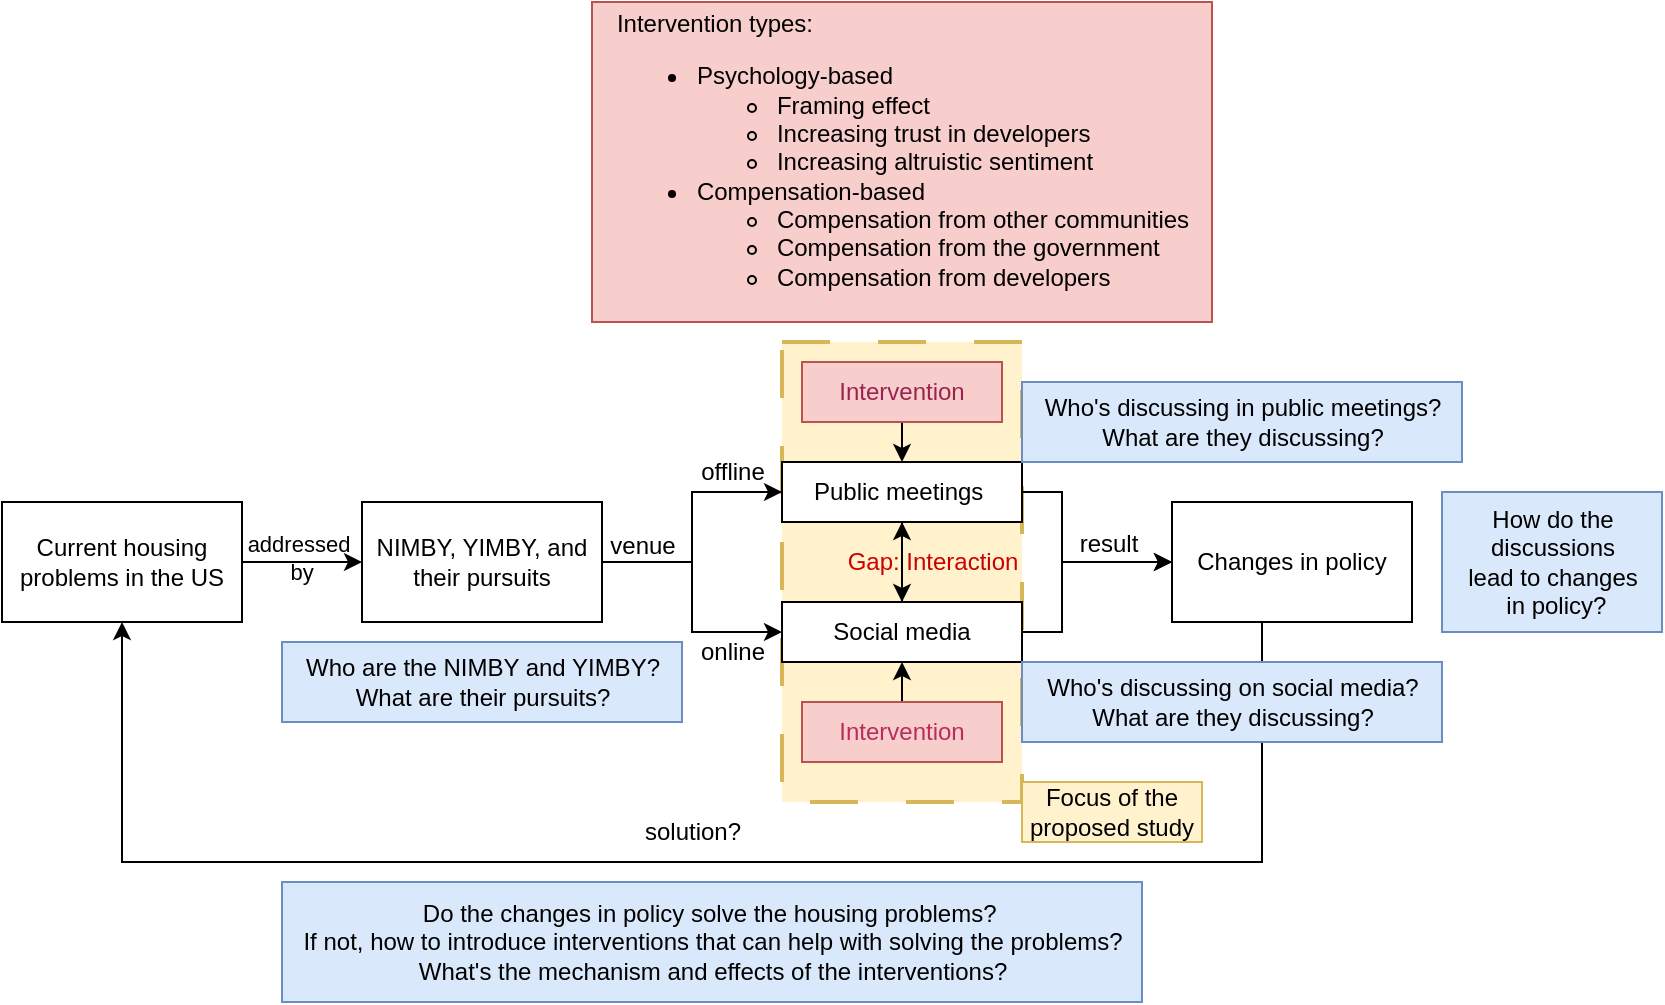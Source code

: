 <mxfile version="21.6.1" type="github">
  <diagram name="Page-1" id="QFeVosU6VZyB3Q-VxHwe">
    <mxGraphModel dx="857" dy="570" grid="1" gridSize="10" guides="1" tooltips="1" connect="1" arrows="1" fold="1" page="1" pageScale="1" pageWidth="850" pageHeight="1100" math="0" shadow="0">
      <root>
        <mxCell id="0" />
        <mxCell id="1" parent="0" />
        <mxCell id="cUflrHvp2M4KVQtTYE87-36" value="" style="rounded=0;whiteSpace=wrap;html=1;fillColor=#fff2cc;dashed=1;dashPattern=12 12;strokeColor=#d6b656;strokeWidth=2;perimeterSpacing=0;fillStyle=solid;" vertex="1" parent="1">
          <mxGeometry x="390" y="170" width="120" height="230" as="geometry" />
        </mxCell>
        <mxCell id="cUflrHvp2M4KVQtTYE87-2" style="edgeStyle=orthogonalEdgeStyle;rounded=0;orthogonalLoop=1;jettySize=auto;html=1;exitX=1;exitY=0.5;exitDx=0;exitDy=0;entryX=0;entryY=0.5;entryDx=0;entryDy=0;" edge="1" parent="1" source="cUflrHvp2M4KVQtTYE87-1" target="cUflrHvp2M4KVQtTYE87-3">
          <mxGeometry relative="1" as="geometry">
            <mxPoint x="170" y="310" as="targetPoint" />
          </mxGeometry>
        </mxCell>
        <mxCell id="cUflrHvp2M4KVQtTYE87-18" value="addressed&lt;br&gt;&amp;nbsp;by" style="edgeLabel;html=1;align=center;verticalAlign=middle;resizable=0;points=[];labelBackgroundColor=none;" vertex="1" connectable="0" parent="cUflrHvp2M4KVQtTYE87-2">
          <mxGeometry x="-0.337" y="1" relative="1" as="geometry">
            <mxPoint x="8" y="-1" as="offset" />
          </mxGeometry>
        </mxCell>
        <mxCell id="cUflrHvp2M4KVQtTYE87-1" value="Current housing problems in the US" style="rounded=0;whiteSpace=wrap;html=1;" vertex="1" parent="1">
          <mxGeometry y="250" width="120" height="60" as="geometry" />
        </mxCell>
        <mxCell id="cUflrHvp2M4KVQtTYE87-5" style="edgeStyle=orthogonalEdgeStyle;rounded=0;orthogonalLoop=1;jettySize=auto;html=1;exitX=1;exitY=0.5;exitDx=0;exitDy=0;" edge="1" parent="1" source="cUflrHvp2M4KVQtTYE87-3" target="cUflrHvp2M4KVQtTYE87-4">
          <mxGeometry relative="1" as="geometry" />
        </mxCell>
        <mxCell id="cUflrHvp2M4KVQtTYE87-8" style="edgeStyle=orthogonalEdgeStyle;rounded=0;orthogonalLoop=1;jettySize=auto;html=1;exitX=1;exitY=0.5;exitDx=0;exitDy=0;entryX=0;entryY=0.5;entryDx=0;entryDy=0;" edge="1" parent="1" source="cUflrHvp2M4KVQtTYE87-3" target="cUflrHvp2M4KVQtTYE87-7">
          <mxGeometry relative="1" as="geometry" />
        </mxCell>
        <mxCell id="cUflrHvp2M4KVQtTYE87-3" value="NIMBY, YIMBY, and their pursuits" style="rounded=0;whiteSpace=wrap;html=1;" vertex="1" parent="1">
          <mxGeometry x="180" y="250" width="120" height="60" as="geometry" />
        </mxCell>
        <mxCell id="cUflrHvp2M4KVQtTYE87-11" style="edgeStyle=orthogonalEdgeStyle;rounded=0;orthogonalLoop=1;jettySize=auto;html=1;exitX=1;exitY=0.5;exitDx=0;exitDy=0;entryX=0;entryY=0.5;entryDx=0;entryDy=0;" edge="1" parent="1" source="cUflrHvp2M4KVQtTYE87-4" target="cUflrHvp2M4KVQtTYE87-10">
          <mxGeometry relative="1" as="geometry">
            <Array as="points">
              <mxPoint x="530" y="245" />
              <mxPoint x="530" y="280" />
            </Array>
          </mxGeometry>
        </mxCell>
        <mxCell id="cUflrHvp2M4KVQtTYE87-16" style="edgeStyle=orthogonalEdgeStyle;rounded=0;orthogonalLoop=1;jettySize=auto;html=1;exitX=0.5;exitY=1;exitDx=0;exitDy=0;" edge="1" parent="1" source="cUflrHvp2M4KVQtTYE87-4" target="cUflrHvp2M4KVQtTYE87-7">
          <mxGeometry relative="1" as="geometry" />
        </mxCell>
        <mxCell id="cUflrHvp2M4KVQtTYE87-4" value="Public meetings&amp;nbsp;" style="rounded=0;whiteSpace=wrap;html=1;" vertex="1" parent="1">
          <mxGeometry x="390" y="230" width="120" height="30" as="geometry" />
        </mxCell>
        <mxCell id="cUflrHvp2M4KVQtTYE87-15" style="edgeStyle=orthogonalEdgeStyle;rounded=0;orthogonalLoop=1;jettySize=auto;html=1;exitX=0.5;exitY=0;exitDx=0;exitDy=0;entryX=0.5;entryY=1;entryDx=0;entryDy=0;" edge="1" parent="1" source="cUflrHvp2M4KVQtTYE87-6" target="cUflrHvp2M4KVQtTYE87-7">
          <mxGeometry relative="1" as="geometry" />
        </mxCell>
        <mxCell id="cUflrHvp2M4KVQtTYE87-6" value="&lt;font color=&quot;#b92d5d&quot;&gt;Intervention&lt;/font&gt;" style="rounded=0;whiteSpace=wrap;html=1;fillColor=#f8cecc;strokeColor=#b85450;" vertex="1" parent="1">
          <mxGeometry x="400" y="350" width="100" height="30" as="geometry" />
        </mxCell>
        <mxCell id="cUflrHvp2M4KVQtTYE87-17" style="edgeStyle=orthogonalEdgeStyle;rounded=0;orthogonalLoop=1;jettySize=auto;html=1;exitX=0.5;exitY=0;exitDx=0;exitDy=0;entryX=0.5;entryY=1;entryDx=0;entryDy=0;" edge="1" parent="1" source="cUflrHvp2M4KVQtTYE87-7" target="cUflrHvp2M4KVQtTYE87-4">
          <mxGeometry relative="1" as="geometry" />
        </mxCell>
        <mxCell id="cUflrHvp2M4KVQtTYE87-23" style="edgeStyle=orthogonalEdgeStyle;rounded=0;orthogonalLoop=1;jettySize=auto;html=1;exitX=1;exitY=0.5;exitDx=0;exitDy=0;entryX=0;entryY=0.5;entryDx=0;entryDy=0;" edge="1" parent="1" source="cUflrHvp2M4KVQtTYE87-7" target="cUflrHvp2M4KVQtTYE87-10">
          <mxGeometry relative="1" as="geometry">
            <Array as="points">
              <mxPoint x="530" y="315" />
              <mxPoint x="530" y="280" />
            </Array>
          </mxGeometry>
        </mxCell>
        <mxCell id="cUflrHvp2M4KVQtTYE87-7" value="Social media" style="rounded=0;whiteSpace=wrap;html=1;" vertex="1" parent="1">
          <mxGeometry x="390" y="300" width="120" height="30" as="geometry" />
        </mxCell>
        <mxCell id="cUflrHvp2M4KVQtTYE87-14" style="edgeStyle=orthogonalEdgeStyle;rounded=0;orthogonalLoop=1;jettySize=auto;html=1;exitX=0.5;exitY=1;exitDx=0;exitDy=0;entryX=0.5;entryY=0;entryDx=0;entryDy=0;" edge="1" parent="1" source="cUflrHvp2M4KVQtTYE87-21" target="cUflrHvp2M4KVQtTYE87-4">
          <mxGeometry relative="1" as="geometry">
            <mxPoint x="445" y="180" as="sourcePoint" />
          </mxGeometry>
        </mxCell>
        <mxCell id="cUflrHvp2M4KVQtTYE87-13" style="edgeStyle=orthogonalEdgeStyle;rounded=0;orthogonalLoop=1;jettySize=auto;html=1;exitX=0.5;exitY=1;exitDx=0;exitDy=0;entryX=0.5;entryY=1;entryDx=0;entryDy=0;" edge="1" parent="1" source="cUflrHvp2M4KVQtTYE87-10" target="cUflrHvp2M4KVQtTYE87-1">
          <mxGeometry relative="1" as="geometry">
            <Array as="points">
              <mxPoint x="630" y="310" />
              <mxPoint x="630" y="430" />
              <mxPoint x="60" y="430" />
            </Array>
          </mxGeometry>
        </mxCell>
        <mxCell id="cUflrHvp2M4KVQtTYE87-10" value="Changes in policy" style="rounded=0;whiteSpace=wrap;html=1;" vertex="1" parent="1">
          <mxGeometry x="585" y="250" width="120" height="60" as="geometry" />
        </mxCell>
        <mxCell id="cUflrHvp2M4KVQtTYE87-19" value="venue" style="text;html=1;align=center;verticalAlign=middle;resizable=0;points=[];autosize=1;strokeColor=none;fillColor=none;" vertex="1" parent="1">
          <mxGeometry x="290" y="257" width="60" height="30" as="geometry" />
        </mxCell>
        <mxCell id="cUflrHvp2M4KVQtTYE87-20" value="Gap: Interaction" style="text;html=1;align=center;verticalAlign=middle;resizable=0;points=[];autosize=1;strokeColor=none;fillColor=none;fontColor=#CC0000;" vertex="1" parent="1">
          <mxGeometry x="410" y="265" width="110" height="30" as="geometry" />
        </mxCell>
        <mxCell id="cUflrHvp2M4KVQtTYE87-21" value="&lt;font color=&quot;#9a244f&quot;&gt;Intervention&lt;/font&gt;" style="rounded=0;whiteSpace=wrap;html=1;fillColor=#f8cecc;strokeColor=#b85450;" vertex="1" parent="1">
          <mxGeometry x="400" y="180" width="100" height="30" as="geometry" />
        </mxCell>
        <mxCell id="cUflrHvp2M4KVQtTYE87-22" value="result" style="text;html=1;align=center;verticalAlign=middle;resizable=0;points=[];autosize=1;strokeColor=none;fillColor=none;" vertex="1" parent="1">
          <mxGeometry x="528" y="256" width="50" height="30" as="geometry" />
        </mxCell>
        <mxCell id="cUflrHvp2M4KVQtTYE87-25" value="solution?" style="text;html=1;align=center;verticalAlign=middle;resizable=0;points=[];autosize=1;strokeColor=none;fillColor=none;" vertex="1" parent="1">
          <mxGeometry x="310" y="400" width="70" height="30" as="geometry" />
        </mxCell>
        <mxCell id="cUflrHvp2M4KVQtTYE87-26" value="Who are the NIMBY and YIMBY?&lt;br&gt;What are their pursuits?" style="text;html=1;align=center;verticalAlign=middle;resizable=0;points=[];autosize=1;strokeColor=#6c8ebf;fillColor=#dae8fc;" vertex="1" parent="1">
          <mxGeometry x="140" y="320" width="200" height="40" as="geometry" />
        </mxCell>
        <mxCell id="cUflrHvp2M4KVQtTYE87-27" value="Who&#39;s discussing in public meetings?&lt;br&gt;What are they discussing?" style="text;html=1;align=center;verticalAlign=middle;resizable=0;points=[];autosize=1;strokeColor=#6c8ebf;fillColor=#dae8fc;" vertex="1" parent="1">
          <mxGeometry x="510" y="190" width="220" height="40" as="geometry" />
        </mxCell>
        <mxCell id="cUflrHvp2M4KVQtTYE87-29" value="Who&#39;s discussing on social media?&lt;br&gt;What are they discussing?" style="text;html=1;align=center;verticalAlign=middle;resizable=0;points=[];autosize=1;strokeColor=#6c8ebf;fillColor=#dae8fc;" vertex="1" parent="1">
          <mxGeometry x="510" y="330" width="210" height="40" as="geometry" />
        </mxCell>
        <mxCell id="cUflrHvp2M4KVQtTYE87-30" value="Do the changes in policy solve the housing problems?&amp;nbsp;&lt;br&gt;If not, how to introduce interventions that can help with solving the problems?&lt;br&gt;What&#39;s the mechanism and effects of the interventions?" style="text;html=1;align=center;verticalAlign=middle;resizable=0;points=[];autosize=1;strokeColor=#6c8ebf;fillColor=#dae8fc;" vertex="1" parent="1">
          <mxGeometry x="140" y="440" width="430" height="60" as="geometry" />
        </mxCell>
        <mxCell id="cUflrHvp2M4KVQtTYE87-31" value="How do the &lt;br&gt;discussions &lt;br&gt;lead to changes&lt;br&gt;&amp;nbsp;in policy?" style="text;html=1;align=center;verticalAlign=middle;resizable=0;points=[];autosize=1;strokeColor=#6c8ebf;fillColor=#dae8fc;" vertex="1" parent="1">
          <mxGeometry x="720" y="245" width="110" height="70" as="geometry" />
        </mxCell>
        <mxCell id="cUflrHvp2M4KVQtTYE87-33" value="offline" style="text;html=1;align=center;verticalAlign=middle;resizable=0;points=[];autosize=1;strokeColor=none;fillColor=none;" vertex="1" parent="1">
          <mxGeometry x="335" y="220" width="60" height="30" as="geometry" />
        </mxCell>
        <mxCell id="cUflrHvp2M4KVQtTYE87-34" value="online" style="text;html=1;align=center;verticalAlign=middle;resizable=0;points=[];autosize=1;strokeColor=none;fillColor=none;" vertex="1" parent="1">
          <mxGeometry x="335" y="310" width="60" height="30" as="geometry" />
        </mxCell>
        <mxCell id="cUflrHvp2M4KVQtTYE87-35" value="&lt;div style=&quot;text-align: left;&quot;&gt;Intervention types:&lt;/div&gt;&lt;div style=&quot;&quot;&gt;&lt;ul&gt;&lt;li style=&quot;text-align: left;&quot;&gt;&lt;span style=&quot;white-space: pre;&quot;&gt;Psychology-based&lt;/span&gt;&lt;/li&gt;&lt;ul&gt;&lt;li style=&quot;text-align: left;&quot;&gt;&lt;span style=&quot;white-space: pre;&quot;&gt;Framing effect&lt;/span&gt;&lt;/li&gt;&lt;li style=&quot;text-align: left;&quot;&gt;&lt;span style=&quot;white-space: pre;&quot;&gt;Increasing trust in developers&lt;/span&gt;&lt;/li&gt;&lt;li style=&quot;text-align: left;&quot;&gt;&lt;span style=&quot;white-space: pre;&quot;&gt;Increasing altruistic sentiment &lt;/span&gt;&lt;/li&gt;&lt;/ul&gt;&lt;li style=&quot;text-align: left;&quot;&gt;&lt;span style=&quot;white-space: pre;&quot;&gt;Compensation-based &lt;/span&gt;&lt;br&gt;&lt;/li&gt;&lt;ul&gt;&lt;li style=&quot;text-align: left;&quot;&gt;&lt;span style=&quot;white-space: pre;&quot;&gt;Compensation from other communities&lt;/span&gt;&lt;/li&gt;&lt;li style=&quot;text-align: left;&quot;&gt;&lt;span style=&quot;white-space: pre;&quot;&gt;Compensation from the government&lt;/span&gt;&lt;/li&gt;&lt;li style=&quot;text-align: left;&quot;&gt;&lt;span style=&quot;white-space: pre;&quot;&gt;Compensation from developers&lt;/span&gt;&lt;/li&gt;&lt;/ul&gt;&lt;/ul&gt;&lt;/div&gt;" style="text;html=1;align=center;verticalAlign=middle;resizable=0;points=[];autosize=1;strokeColor=#b85450;fillColor=#f8cecc;" vertex="1" parent="1">
          <mxGeometry x="295" width="310" height="160" as="geometry" />
        </mxCell>
        <mxCell id="cUflrHvp2M4KVQtTYE87-37" value="Focus of the proposed study" style="rounded=0;whiteSpace=wrap;html=1;fillColor=#fff2cc;strokeColor=#d6b656;" vertex="1" parent="1">
          <mxGeometry x="510" y="390" width="90" height="30" as="geometry" />
        </mxCell>
      </root>
    </mxGraphModel>
  </diagram>
</mxfile>
